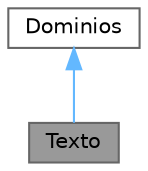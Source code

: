 digraph "Texto"
{
 // INTERACTIVE_SVG=YES
 // LATEX_PDF_SIZE
  bgcolor="transparent";
  edge [fontname=Helvetica,fontsize=10,labelfontname=Helvetica,labelfontsize=10];
  node [fontname=Helvetica,fontsize=10,shape=box,height=0.2,width=0.4];
  Node1 [label="Texto",height=0.2,width=0.4,color="gray40", fillcolor="grey60", style="filled", fontcolor="black",tooltip="Classe que representa texto padronizado."];
  Node2 -> Node1 [dir="back",color="steelblue1",style="solid"];
  Node2 [label="Dominios",height=0.2,width=0.4,color="gray40", fillcolor="white", style="filled",URL="$class_dominios.html",tooltip="Classe abstrata que representa um domínio genérico."];
}
